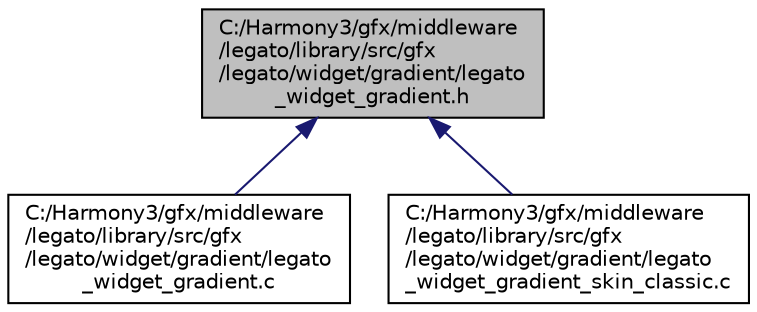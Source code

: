 digraph "C:/Harmony3/gfx/middleware/legato/library/src/gfx/legato/widget/gradient/legato_widget_gradient.h"
{
 // LATEX_PDF_SIZE
  edge [fontname="Helvetica",fontsize="10",labelfontname="Helvetica",labelfontsize="10"];
  node [fontname="Helvetica",fontsize="10",shape=record];
  Node1 [label="C:/Harmony3/gfx/middleware\l/legato/library/src/gfx\l/legato/widget/gradient/legato\l_widget_gradient.h",height=0.2,width=0.4,color="black", fillcolor="grey75", style="filled", fontcolor="black",tooltip=" "];
  Node1 -> Node2 [dir="back",color="midnightblue",fontsize="10",style="solid",fontname="Helvetica"];
  Node2 [label="C:/Harmony3/gfx/middleware\l/legato/library/src/gfx\l/legato/widget/gradient/legato\l_widget_gradient.c",height=0.2,width=0.4,color="black", fillcolor="white", style="filled",URL="$legato__widget__gradient_8c.html",tooltip=" "];
  Node1 -> Node3 [dir="back",color="midnightblue",fontsize="10",style="solid",fontname="Helvetica"];
  Node3 [label="C:/Harmony3/gfx/middleware\l/legato/library/src/gfx\l/legato/widget/gradient/legato\l_widget_gradient_skin_classic.c",height=0.2,width=0.4,color="black", fillcolor="white", style="filled",URL="$legato__widget__gradient__skin__classic_8c.html",tooltip=" "];
}

